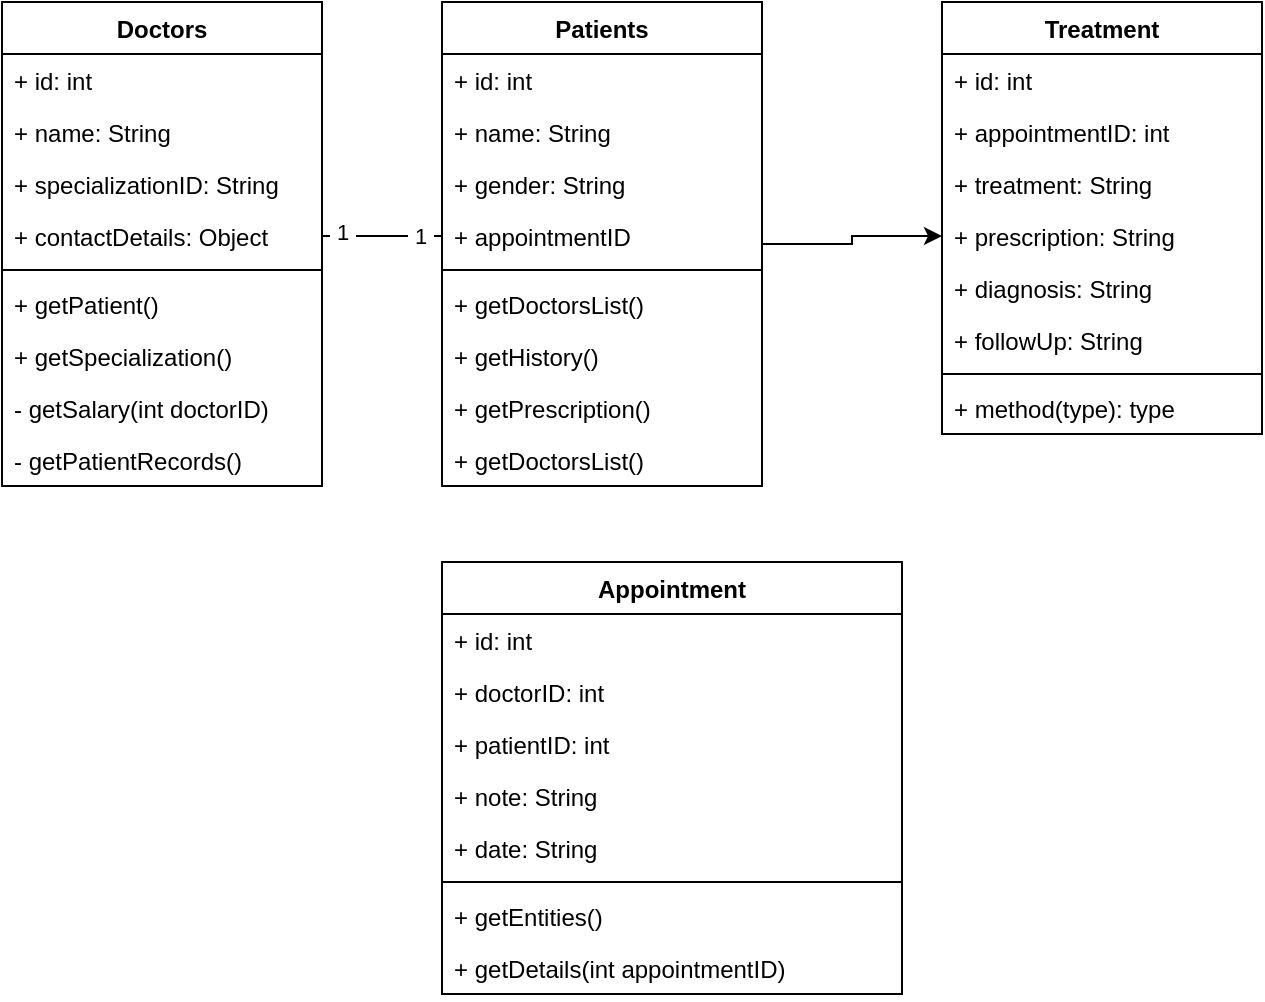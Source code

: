 <mxfile version="28.0.3">
  <diagram name="Page-1" id="2IIkAqDacqkf4X1PiKHr">
    <mxGraphModel dx="1042" dy="568" grid="1" gridSize="10" guides="1" tooltips="1" connect="1" arrows="1" fold="1" page="1" pageScale="1" pageWidth="850" pageHeight="1100" math="0" shadow="0">
      <root>
        <mxCell id="0" />
        <mxCell id="1" parent="0" />
        <mxCell id="1hANYlTXnWamHVLupi1--1" value="Doctors" style="swimlane;fontStyle=1;align=center;verticalAlign=top;childLayout=stackLayout;horizontal=1;startSize=26;horizontalStack=0;resizeParent=1;resizeParentMax=0;resizeLast=0;collapsible=1;marginBottom=0;whiteSpace=wrap;html=1;" vertex="1" parent="1">
          <mxGeometry x="50" y="40" width="160" height="242" as="geometry" />
        </mxCell>
        <mxCell id="1hANYlTXnWamHVLupi1--2" value="+ id: int" style="text;strokeColor=none;fillColor=none;align=left;verticalAlign=top;spacingLeft=4;spacingRight=4;overflow=hidden;rotatable=0;points=[[0,0.5],[1,0.5]];portConstraint=eastwest;whiteSpace=wrap;html=1;" vertex="1" parent="1hANYlTXnWamHVLupi1--1">
          <mxGeometry y="26" width="160" height="26" as="geometry" />
        </mxCell>
        <mxCell id="1hANYlTXnWamHVLupi1--6" value="+ name: String" style="text;strokeColor=none;fillColor=none;align=left;verticalAlign=top;spacingLeft=4;spacingRight=4;overflow=hidden;rotatable=0;points=[[0,0.5],[1,0.5]];portConstraint=eastwest;whiteSpace=wrap;html=1;" vertex="1" parent="1hANYlTXnWamHVLupi1--1">
          <mxGeometry y="52" width="160" height="26" as="geometry" />
        </mxCell>
        <mxCell id="1hANYlTXnWamHVLupi1--7" value="+ specializationID: String" style="text;strokeColor=none;fillColor=none;align=left;verticalAlign=top;spacingLeft=4;spacingRight=4;overflow=hidden;rotatable=0;points=[[0,0.5],[1,0.5]];portConstraint=eastwest;whiteSpace=wrap;html=1;" vertex="1" parent="1hANYlTXnWamHVLupi1--1">
          <mxGeometry y="78" width="160" height="26" as="geometry" />
        </mxCell>
        <mxCell id="1hANYlTXnWamHVLupi1--8" value="+ contactDetails: Object" style="text;strokeColor=none;fillColor=none;align=left;verticalAlign=top;spacingLeft=4;spacingRight=4;overflow=hidden;rotatable=0;points=[[0,0.5],[1,0.5]];portConstraint=eastwest;whiteSpace=wrap;html=1;" vertex="1" parent="1hANYlTXnWamHVLupi1--1">
          <mxGeometry y="104" width="160" height="26" as="geometry" />
        </mxCell>
        <mxCell id="1hANYlTXnWamHVLupi1--3" value="" style="line;strokeWidth=1;fillColor=none;align=left;verticalAlign=middle;spacingTop=-1;spacingLeft=3;spacingRight=3;rotatable=0;labelPosition=right;points=[];portConstraint=eastwest;strokeColor=inherit;" vertex="1" parent="1hANYlTXnWamHVLupi1--1">
          <mxGeometry y="130" width="160" height="8" as="geometry" />
        </mxCell>
        <mxCell id="1hANYlTXnWamHVLupi1--4" value="+ getPatient()" style="text;strokeColor=none;fillColor=none;align=left;verticalAlign=top;spacingLeft=4;spacingRight=4;overflow=hidden;rotatable=0;points=[[0,0.5],[1,0.5]];portConstraint=eastwest;whiteSpace=wrap;html=1;" vertex="1" parent="1hANYlTXnWamHVLupi1--1">
          <mxGeometry y="138" width="160" height="26" as="geometry" />
        </mxCell>
        <mxCell id="1hANYlTXnWamHVLupi1--5" value="+ getSpecialization()" style="text;strokeColor=none;fillColor=none;align=left;verticalAlign=top;spacingLeft=4;spacingRight=4;overflow=hidden;rotatable=0;points=[[0,0.5],[1,0.5]];portConstraint=eastwest;whiteSpace=wrap;html=1;" vertex="1" parent="1hANYlTXnWamHVLupi1--1">
          <mxGeometry y="164" width="160" height="26" as="geometry" />
        </mxCell>
        <mxCell id="1hANYlTXnWamHVLupi1--10" value="- getSalary&lt;span style=&quot;background-color: transparent; color: light-dark(rgb(0, 0, 0), rgb(255, 255, 255));&quot;&gt;(int doctorID)&lt;/span&gt;" style="text;strokeColor=none;fillColor=none;align=left;verticalAlign=top;spacingLeft=4;spacingRight=4;overflow=hidden;rotatable=0;points=[[0,0.5],[1,0.5]];portConstraint=eastwest;whiteSpace=wrap;html=1;" vertex="1" parent="1hANYlTXnWamHVLupi1--1">
          <mxGeometry y="190" width="160" height="26" as="geometry" />
        </mxCell>
        <mxCell id="1hANYlTXnWamHVLupi1--12" value="- getPatientRecords()" style="text;strokeColor=none;fillColor=none;align=left;verticalAlign=top;spacingLeft=4;spacingRight=4;overflow=hidden;rotatable=0;points=[[0,0.5],[1,0.5]];portConstraint=eastwest;whiteSpace=wrap;html=1;" vertex="1" parent="1hANYlTXnWamHVLupi1--1">
          <mxGeometry y="216" width="160" height="26" as="geometry" />
        </mxCell>
        <mxCell id="1hANYlTXnWamHVLupi1--51" style="edgeStyle=orthogonalEdgeStyle;rounded=0;orthogonalLoop=1;jettySize=auto;html=1;entryX=0;entryY=0.5;entryDx=0;entryDy=0;" edge="1" parent="1" source="1hANYlTXnWamHVLupi1--13" target="1hANYlTXnWamHVLupi1--48">
          <mxGeometry relative="1" as="geometry" />
        </mxCell>
        <mxCell id="1hANYlTXnWamHVLupi1--13" value="Patients" style="swimlane;fontStyle=1;align=center;verticalAlign=top;childLayout=stackLayout;horizontal=1;startSize=26;horizontalStack=0;resizeParent=1;resizeParentMax=0;resizeLast=0;collapsible=1;marginBottom=0;whiteSpace=wrap;html=1;" vertex="1" parent="1">
          <mxGeometry x="270" y="40" width="160" height="242" as="geometry" />
        </mxCell>
        <mxCell id="1hANYlTXnWamHVLupi1--14" value="+ id: int" style="text;strokeColor=none;fillColor=none;align=left;verticalAlign=top;spacingLeft=4;spacingRight=4;overflow=hidden;rotatable=0;points=[[0,0.5],[1,0.5]];portConstraint=eastwest;whiteSpace=wrap;html=1;" vertex="1" parent="1hANYlTXnWamHVLupi1--13">
          <mxGeometry y="26" width="160" height="26" as="geometry" />
        </mxCell>
        <mxCell id="1hANYlTXnWamHVLupi1--17" value="+ name: String" style="text;strokeColor=none;fillColor=none;align=left;verticalAlign=top;spacingLeft=4;spacingRight=4;overflow=hidden;rotatable=0;points=[[0,0.5],[1,0.5]];portConstraint=eastwest;whiteSpace=wrap;html=1;" vertex="1" parent="1hANYlTXnWamHVLupi1--13">
          <mxGeometry y="52" width="160" height="26" as="geometry" />
        </mxCell>
        <mxCell id="1hANYlTXnWamHVLupi1--18" value="+ gender: String" style="text;strokeColor=none;fillColor=none;align=left;verticalAlign=top;spacingLeft=4;spacingRight=4;overflow=hidden;rotatable=0;points=[[0,0.5],[1,0.5]];portConstraint=eastwest;whiteSpace=wrap;html=1;" vertex="1" parent="1hANYlTXnWamHVLupi1--13">
          <mxGeometry y="78" width="160" height="26" as="geometry" />
        </mxCell>
        <mxCell id="1hANYlTXnWamHVLupi1--19" value="+ appointmentID" style="text;strokeColor=none;fillColor=none;align=left;verticalAlign=top;spacingLeft=4;spacingRight=4;overflow=hidden;rotatable=0;points=[[0,0.5],[1,0.5]];portConstraint=eastwest;whiteSpace=wrap;html=1;" vertex="1" parent="1hANYlTXnWamHVLupi1--13">
          <mxGeometry y="104" width="160" height="26" as="geometry" />
        </mxCell>
        <mxCell id="1hANYlTXnWamHVLupi1--15" value="" style="line;strokeWidth=1;fillColor=none;align=left;verticalAlign=middle;spacingTop=-1;spacingLeft=3;spacingRight=3;rotatable=0;labelPosition=right;points=[];portConstraint=eastwest;strokeColor=inherit;" vertex="1" parent="1hANYlTXnWamHVLupi1--13">
          <mxGeometry y="130" width="160" height="8" as="geometry" />
        </mxCell>
        <mxCell id="1hANYlTXnWamHVLupi1--16" value="+ getDoctorsList()" style="text;strokeColor=none;fillColor=none;align=left;verticalAlign=top;spacingLeft=4;spacingRight=4;overflow=hidden;rotatable=0;points=[[0,0.5],[1,0.5]];portConstraint=eastwest;whiteSpace=wrap;html=1;" vertex="1" parent="1hANYlTXnWamHVLupi1--13">
          <mxGeometry y="138" width="160" height="26" as="geometry" />
        </mxCell>
        <mxCell id="1hANYlTXnWamHVLupi1--20" value="+ getHistory()" style="text;strokeColor=none;fillColor=none;align=left;verticalAlign=top;spacingLeft=4;spacingRight=4;overflow=hidden;rotatable=0;points=[[0,0.5],[1,0.5]];portConstraint=eastwest;whiteSpace=wrap;html=1;" vertex="1" parent="1hANYlTXnWamHVLupi1--13">
          <mxGeometry y="164" width="160" height="26" as="geometry" />
        </mxCell>
        <mxCell id="1hANYlTXnWamHVLupi1--21" value="+ getPrescription()" style="text;strokeColor=none;fillColor=none;align=left;verticalAlign=top;spacingLeft=4;spacingRight=4;overflow=hidden;rotatable=0;points=[[0,0.5],[1,0.5]];portConstraint=eastwest;whiteSpace=wrap;html=1;" vertex="1" parent="1hANYlTXnWamHVLupi1--13">
          <mxGeometry y="190" width="160" height="26" as="geometry" />
        </mxCell>
        <mxCell id="1hANYlTXnWamHVLupi1--22" value="+ getDoctorsList()" style="text;strokeColor=none;fillColor=none;align=left;verticalAlign=top;spacingLeft=4;spacingRight=4;overflow=hidden;rotatable=0;points=[[0,0.5],[1,0.5]];portConstraint=eastwest;whiteSpace=wrap;html=1;" vertex="1" parent="1hANYlTXnWamHVLupi1--13">
          <mxGeometry y="216" width="160" height="26" as="geometry" />
        </mxCell>
        <mxCell id="1hANYlTXnWamHVLupi1--23" style="edgeStyle=orthogonalEdgeStyle;rounded=0;orthogonalLoop=1;jettySize=auto;html=1;exitX=1;exitY=0.5;exitDx=0;exitDy=0;entryX=0;entryY=0.5;entryDx=0;entryDy=0;endArrow=none;endFill=0;" edge="1" parent="1" source="1hANYlTXnWamHVLupi1--8" target="1hANYlTXnWamHVLupi1--19">
          <mxGeometry relative="1" as="geometry" />
        </mxCell>
        <mxCell id="1hANYlTXnWamHVLupi1--24" value="&amp;nbsp;1&amp;nbsp;" style="edgeLabel;html=1;align=center;verticalAlign=middle;resizable=0;points=[];" vertex="1" connectable="0" parent="1hANYlTXnWamHVLupi1--23">
          <mxGeometry x="-0.69" y="2" relative="1" as="geometry">
            <mxPoint as="offset" />
          </mxGeometry>
        </mxCell>
        <mxCell id="1hANYlTXnWamHVLupi1--25" value="&amp;nbsp;1&amp;nbsp;" style="edgeLabel;html=1;align=center;verticalAlign=middle;resizable=0;points=[];" vertex="1" connectable="0" parent="1hANYlTXnWamHVLupi1--23">
          <mxGeometry x="0.61" relative="1" as="geometry">
            <mxPoint as="offset" />
          </mxGeometry>
        </mxCell>
        <mxCell id="1hANYlTXnWamHVLupi1--30" value="Appointment" style="swimlane;fontStyle=1;align=center;verticalAlign=top;childLayout=stackLayout;horizontal=1;startSize=26;horizontalStack=0;resizeParent=1;resizeParentMax=0;resizeLast=0;collapsible=1;marginBottom=0;whiteSpace=wrap;html=1;" vertex="1" parent="1">
          <mxGeometry x="270" y="320" width="230" height="216" as="geometry" />
        </mxCell>
        <mxCell id="1hANYlTXnWamHVLupi1--31" value="+ id: int" style="text;strokeColor=none;fillColor=none;align=left;verticalAlign=top;spacingLeft=4;spacingRight=4;overflow=hidden;rotatable=0;points=[[0,0.5],[1,0.5]];portConstraint=eastwest;whiteSpace=wrap;html=1;" vertex="1" parent="1hANYlTXnWamHVLupi1--30">
          <mxGeometry y="26" width="230" height="26" as="geometry" />
        </mxCell>
        <mxCell id="1hANYlTXnWamHVLupi1--35" value="+ doctorID: int" style="text;strokeColor=none;fillColor=none;align=left;verticalAlign=top;spacingLeft=4;spacingRight=4;overflow=hidden;rotatable=0;points=[[0,0.5],[1,0.5]];portConstraint=eastwest;whiteSpace=wrap;html=1;" vertex="1" parent="1hANYlTXnWamHVLupi1--30">
          <mxGeometry y="52" width="230" height="26" as="geometry" />
        </mxCell>
        <mxCell id="1hANYlTXnWamHVLupi1--36" value="+ patientID: int" style="text;strokeColor=none;fillColor=none;align=left;verticalAlign=top;spacingLeft=4;spacingRight=4;overflow=hidden;rotatable=0;points=[[0,0.5],[1,0.5]];portConstraint=eastwest;whiteSpace=wrap;html=1;" vertex="1" parent="1hANYlTXnWamHVLupi1--30">
          <mxGeometry y="78" width="230" height="26" as="geometry" />
        </mxCell>
        <mxCell id="1hANYlTXnWamHVLupi1--37" value="+ note: String" style="text;strokeColor=none;fillColor=none;align=left;verticalAlign=top;spacingLeft=4;spacingRight=4;overflow=hidden;rotatable=0;points=[[0,0.5],[1,0.5]];portConstraint=eastwest;whiteSpace=wrap;html=1;" vertex="1" parent="1hANYlTXnWamHVLupi1--30">
          <mxGeometry y="104" width="230" height="26" as="geometry" />
        </mxCell>
        <mxCell id="1hANYlTXnWamHVLupi1--40" value="+ date: String" style="text;strokeColor=none;fillColor=none;align=left;verticalAlign=top;spacingLeft=4;spacingRight=4;overflow=hidden;rotatable=0;points=[[0,0.5],[1,0.5]];portConstraint=eastwest;whiteSpace=wrap;html=1;" vertex="1" parent="1hANYlTXnWamHVLupi1--30">
          <mxGeometry y="130" width="230" height="26" as="geometry" />
        </mxCell>
        <mxCell id="1hANYlTXnWamHVLupi1--32" value="" style="line;strokeWidth=1;fillColor=none;align=left;verticalAlign=middle;spacingTop=-1;spacingLeft=3;spacingRight=3;rotatable=0;labelPosition=right;points=[];portConstraint=eastwest;strokeColor=inherit;" vertex="1" parent="1hANYlTXnWamHVLupi1--30">
          <mxGeometry y="156" width="230" height="8" as="geometry" />
        </mxCell>
        <mxCell id="1hANYlTXnWamHVLupi1--33" value="+ getEntities()" style="text;strokeColor=none;fillColor=none;align=left;verticalAlign=top;spacingLeft=4;spacingRight=4;overflow=hidden;rotatable=0;points=[[0,0.5],[1,0.5]];portConstraint=eastwest;whiteSpace=wrap;html=1;" vertex="1" parent="1hANYlTXnWamHVLupi1--30">
          <mxGeometry y="164" width="230" height="26" as="geometry" />
        </mxCell>
        <mxCell id="1hANYlTXnWamHVLupi1--34" value="+ getDetails(int appointmentID)" style="text;strokeColor=none;fillColor=none;align=left;verticalAlign=top;spacingLeft=4;spacingRight=4;overflow=hidden;rotatable=0;points=[[0,0.5],[1,0.5]];portConstraint=eastwest;whiteSpace=wrap;html=1;" vertex="1" parent="1hANYlTXnWamHVLupi1--30">
          <mxGeometry y="190" width="230" height="26" as="geometry" />
        </mxCell>
        <mxCell id="1hANYlTXnWamHVLupi1--41" value="Treatment" style="swimlane;fontStyle=1;align=center;verticalAlign=top;childLayout=stackLayout;horizontal=1;startSize=26;horizontalStack=0;resizeParent=1;resizeParentMax=0;resizeLast=0;collapsible=1;marginBottom=0;whiteSpace=wrap;html=1;" vertex="1" parent="1">
          <mxGeometry x="520" y="40" width="160" height="216" as="geometry" />
        </mxCell>
        <mxCell id="1hANYlTXnWamHVLupi1--42" value="+ id: int" style="text;strokeColor=none;fillColor=none;align=left;verticalAlign=top;spacingLeft=4;spacingRight=4;overflow=hidden;rotatable=0;points=[[0,0.5],[1,0.5]];portConstraint=eastwest;whiteSpace=wrap;html=1;" vertex="1" parent="1hANYlTXnWamHVLupi1--41">
          <mxGeometry y="26" width="160" height="26" as="geometry" />
        </mxCell>
        <mxCell id="1hANYlTXnWamHVLupi1--45" value="+ appointmentID: int" style="text;strokeColor=none;fillColor=none;align=left;verticalAlign=top;spacingLeft=4;spacingRight=4;overflow=hidden;rotatable=0;points=[[0,0.5],[1,0.5]];portConstraint=eastwest;whiteSpace=wrap;html=1;" vertex="1" parent="1hANYlTXnWamHVLupi1--41">
          <mxGeometry y="52" width="160" height="26" as="geometry" />
        </mxCell>
        <mxCell id="1hANYlTXnWamHVLupi1--46" value="+ treatment: String" style="text;strokeColor=none;fillColor=none;align=left;verticalAlign=top;spacingLeft=4;spacingRight=4;overflow=hidden;rotatable=0;points=[[0,0.5],[1,0.5]];portConstraint=eastwest;whiteSpace=wrap;html=1;" vertex="1" parent="1hANYlTXnWamHVLupi1--41">
          <mxGeometry y="78" width="160" height="26" as="geometry" />
        </mxCell>
        <mxCell id="1hANYlTXnWamHVLupi1--48" value="+ prescription: String" style="text;strokeColor=none;fillColor=none;align=left;verticalAlign=top;spacingLeft=4;spacingRight=4;overflow=hidden;rotatable=0;points=[[0,0.5],[1,0.5]];portConstraint=eastwest;whiteSpace=wrap;html=1;" vertex="1" parent="1hANYlTXnWamHVLupi1--41">
          <mxGeometry y="104" width="160" height="26" as="geometry" />
        </mxCell>
        <mxCell id="1hANYlTXnWamHVLupi1--49" value="+ diagnosis: String" style="text;strokeColor=none;fillColor=none;align=left;verticalAlign=top;spacingLeft=4;spacingRight=4;overflow=hidden;rotatable=0;points=[[0,0.5],[1,0.5]];portConstraint=eastwest;whiteSpace=wrap;html=1;" vertex="1" parent="1hANYlTXnWamHVLupi1--41">
          <mxGeometry y="130" width="160" height="26" as="geometry" />
        </mxCell>
        <mxCell id="1hANYlTXnWamHVLupi1--50" value="+ followUp: String" style="text;strokeColor=none;fillColor=none;align=left;verticalAlign=top;spacingLeft=4;spacingRight=4;overflow=hidden;rotatable=0;points=[[0,0.5],[1,0.5]];portConstraint=eastwest;whiteSpace=wrap;html=1;" vertex="1" parent="1hANYlTXnWamHVLupi1--41">
          <mxGeometry y="156" width="160" height="26" as="geometry" />
        </mxCell>
        <mxCell id="1hANYlTXnWamHVLupi1--43" value="" style="line;strokeWidth=1;fillColor=none;align=left;verticalAlign=middle;spacingTop=-1;spacingLeft=3;spacingRight=3;rotatable=0;labelPosition=right;points=[];portConstraint=eastwest;strokeColor=inherit;" vertex="1" parent="1hANYlTXnWamHVLupi1--41">
          <mxGeometry y="182" width="160" height="8" as="geometry" />
        </mxCell>
        <mxCell id="1hANYlTXnWamHVLupi1--44" value="+ method(type): type" style="text;strokeColor=none;fillColor=none;align=left;verticalAlign=top;spacingLeft=4;spacingRight=4;overflow=hidden;rotatable=0;points=[[0,0.5],[1,0.5]];portConstraint=eastwest;whiteSpace=wrap;html=1;" vertex="1" parent="1hANYlTXnWamHVLupi1--41">
          <mxGeometry y="190" width="160" height="26" as="geometry" />
        </mxCell>
      </root>
    </mxGraphModel>
  </diagram>
</mxfile>

